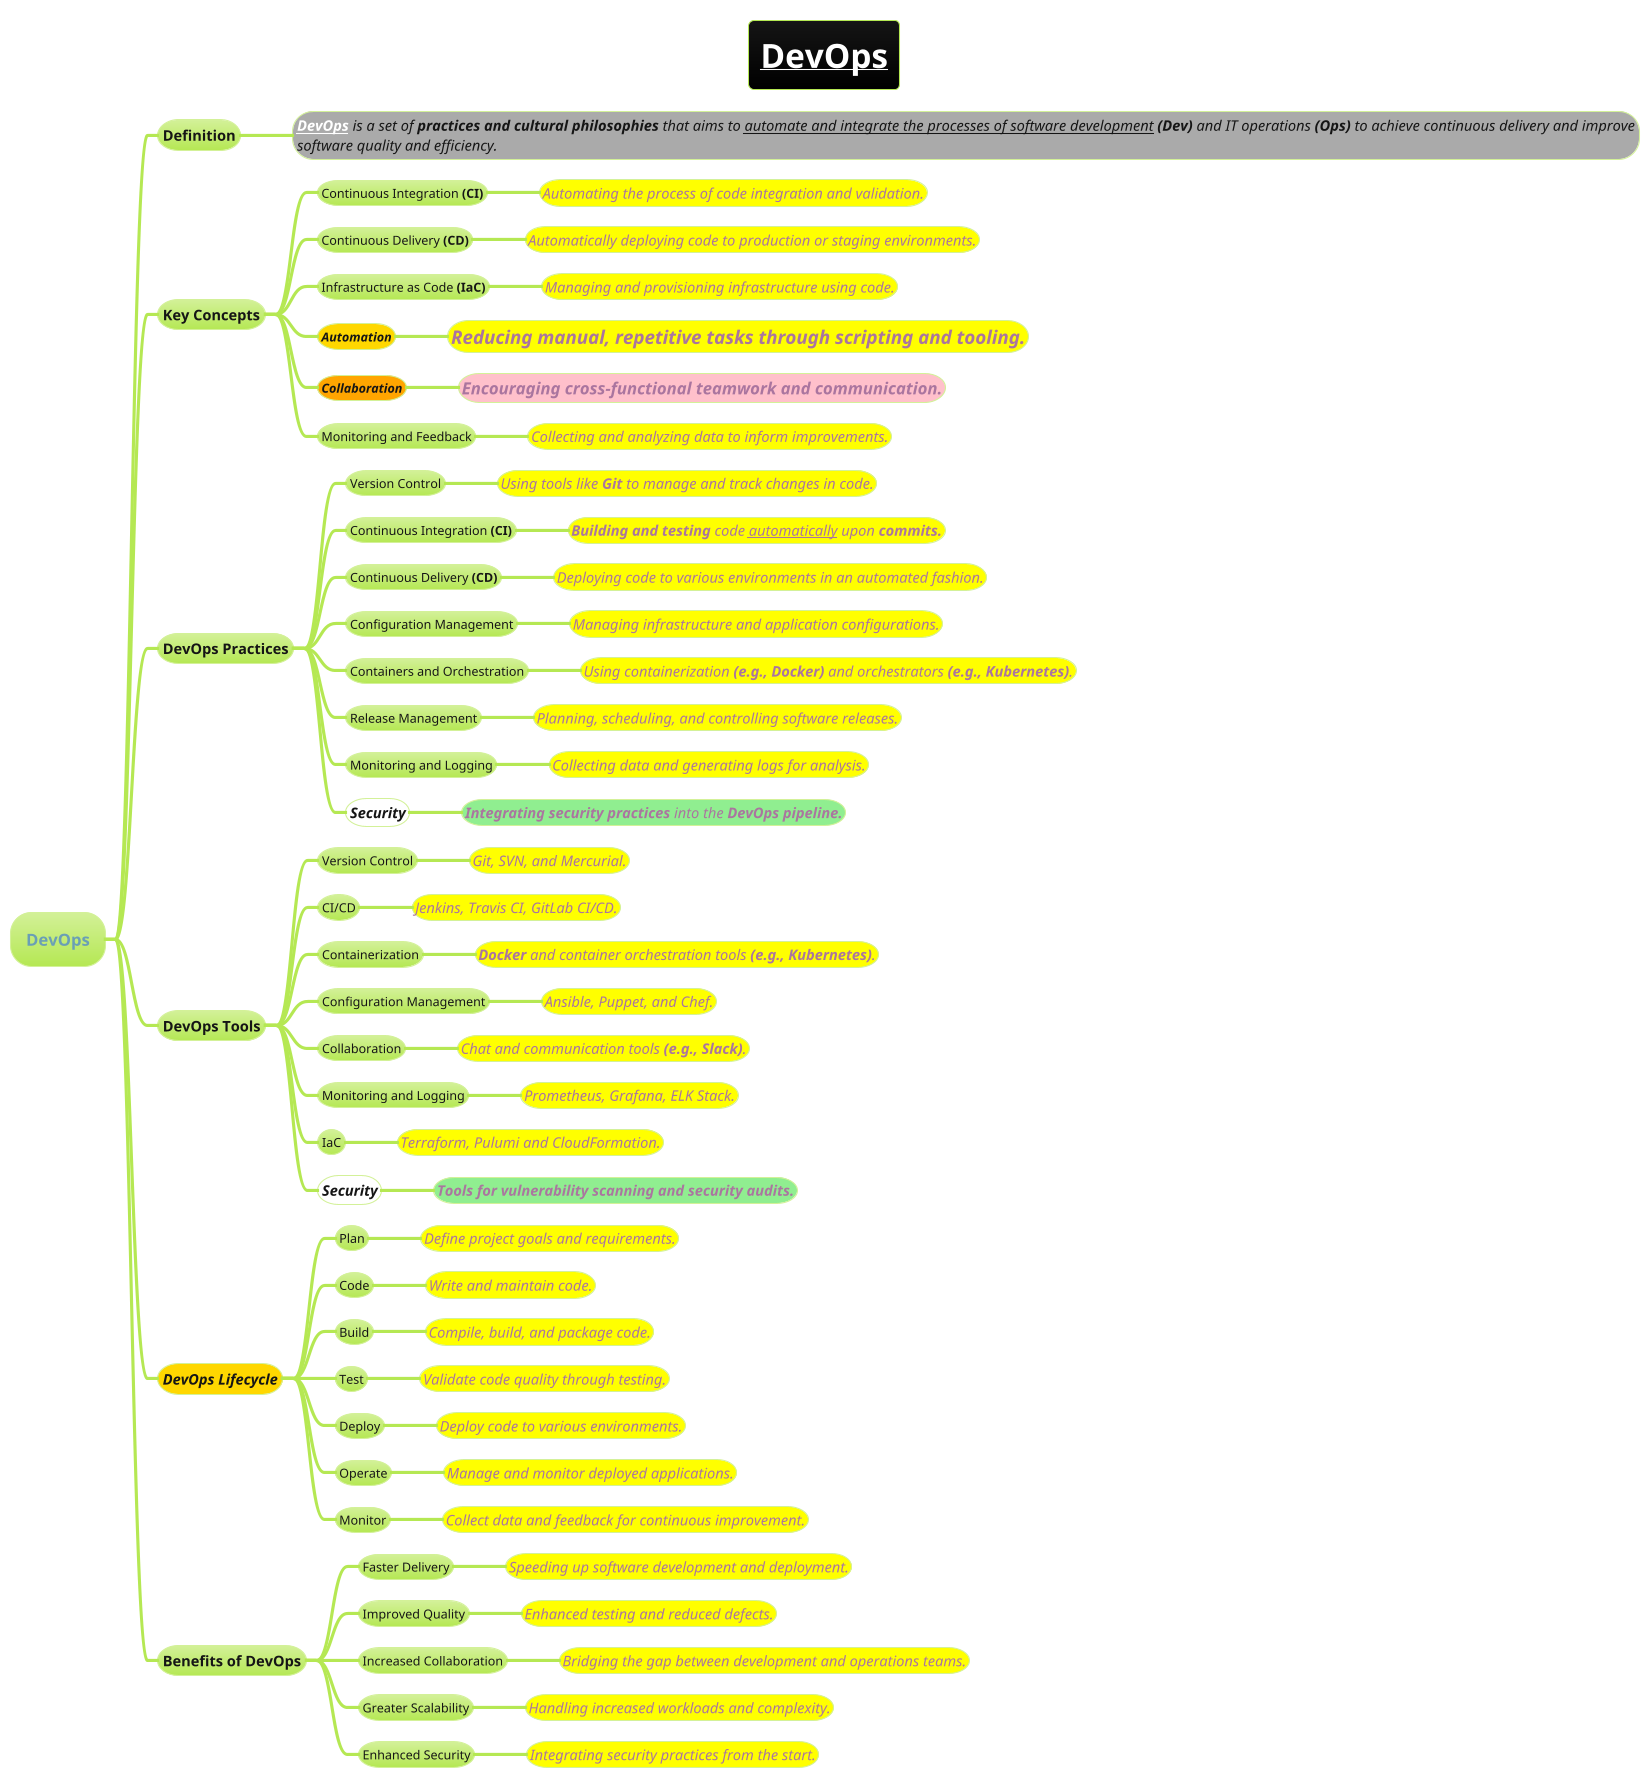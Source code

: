 @startmindmap
title =__**[[devops.puml DevOps]]**__
!theme hacker

* DevOps
** Definition
***[#a] ====<size:14>**[[devops.puml DevOps]]** is a set of **practices and cultural philosophies** that aims to __automate and integrate the processes of software development__ **(Dev)** and IT operations **(Ops)** to achieve continuous delivery and improve \n<size:14>//software quality and efficiency.//

** Key Concepts
*** Continuous Integration **(CI)**
****[#yellow] ====<size:14>Automating the process of code integration and validation.
*** Continuous Delivery **(CD)**
****[#yellow] ====<size:14>Automatically deploying code to production or staging environments.
*** Infrastructure as Code **(IaC)**
****[#yellow] ====<size:14>Managing and provisioning infrastructure using code.
***[#gold] ====**Automation**
****[#yellow] ====<size:18>**Reducing manual, repetitive tasks through scripting and tooling.**
***[#orange] ====**Collaboration**
****[#pink] ====<size:16>**Encouraging cross-functional teamwork and communication.**
*** Monitoring and Feedback
****[#yellow] ====<size:14>Collecting and analyzing data to inform improvements.

** DevOps Practices
*** Version Control
****[#yellow] ====<size:14>Using tools like **Git** to manage and track changes in code.
*** Continuous Integration **(CI)**
****[#yellow] ====<size:14>**Building and testing** code __automatically__ upon **commits.**
*** Continuous Delivery **(CD)**
****[#yellow] ====<size:14>Deploying code to various environments in an automated fashion.
*** Configuration Management
****[#yellow] ====<size:14>Managing infrastructure and application configurations.
*** Containers and Orchestration
****[#yellow] ====<size:14>Using containerization **(e.g., Docker)** and orchestrators **(e.g., Kubernetes)**.
*** Release Management
****[#yellow] ====<size:14>Planning, scheduling, and controlling software releases.
*** Monitoring and Logging
****[#yellow] ====<size:14>Collecting data and generating logs for analysis.
***[#white] ====<size:14>**Security**
****[#lightgreen] ====<size:14>**Integrating security practices** into the **DevOps pipeline.**

** DevOps Tools
*** Version Control
****[#yellow] ====<size:14>Git, SVN, and Mercurial.
*** CI/CD
****[#yellow] ====<size:14>Jenkins, Travis CI, GitLab CI/CD.
*** Containerization
****[#yellow] ====<size:14>**Docker** and container orchestration tools **(e.g., Kubernetes)**.
*** Configuration Management
****[#yellow] ====<size:14>Ansible, Puppet, and Chef.
*** Collaboration
****[#yellow] ====<size:14>Chat and communication tools **(e.g., Slack)**.
*** Monitoring and Logging
****[#yellow] ====<size:14>Prometheus, Grafana, ELK Stack.
*** IaC
****[#yellow] ====<size:14>Terraform, Pulumi and CloudFormation.
***[#white] ====<size:14>**Security**
****[#lightgreen] ====<size:14>**Tools for vulnerability scanning and security audits.**

**[#gold] ====DevOps Lifecycle
*** Plan
****[#yellow] ====<size:14>Define project goals and requirements.
*** Code
****[#yellow] ====<size:14>Write and maintain code.
*** Build
****[#yellow] ====<size:14>Compile, build, and package code.
*** Test
****[#yellow] ====<size:14>Validate code quality through testing.
*** Deploy
****[#yellow] ====<size:14>Deploy code to various environments.
*** Operate
****[#yellow] ====<size:14>Manage and monitor deployed applications.
*** Monitor
****[#yellow] ====<size:14>Collect data and feedback for continuous improvement.

** Benefits of DevOps
*** Faster Delivery
****[#yellow] ====<size:14>Speeding up software development and deployment.
*** Improved Quality
****[#yellow] ====<size:14>Enhanced testing and reduced defects.
*** Increased Collaboration
****[#yellow] ====<size:14>Bridging the gap between development and operations teams.
*** Greater Scalability
****[#yellow] ====<size:14>Handling increased workloads and complexity.
*** Enhanced Security
****[#yellow] ====<size:14>Integrating security practices from the start.

@endmindmap
